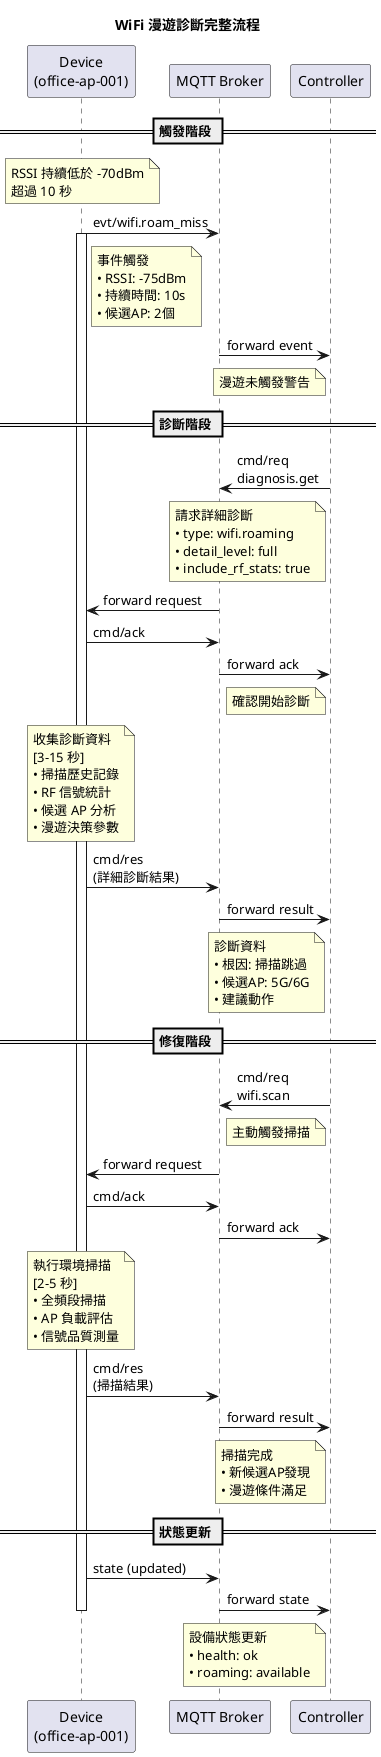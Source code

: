 @startuml
title WiFi 漫遊診斷完整流程

participant "Device\n(office-ap-001)" as D
participant "MQTT Broker" as B  
participant "Controller" as C

== 觸發階段 ==
note over D: RSSI 持續低於 -70dBm\n超過 10 秒

D -> B: evt/wifi.roam_miss
activate D
note right of D: 事件觸發\n• RSSI: -75dBm\n• 持續時間: 10s\n• 候選AP: 2個
B -> C: forward event
note left of C: 漫遊未觸發警告

== 診斷階段 ==
C -> B: cmd/req\ndiagnosis.get
note left of C: 請求詳細診斷\n• type: wifi.roaming\n• detail_level: full\n• include_rf_stats: true
B -> D: forward request

D -> B: cmd/ack
B -> C: forward ack
note left of C: 確認開始診斷

note over D: 收集診斷資料\n[3-15 秒]\n• 掃描歷史記錄\n• RF 信號統計\n• 候選 AP 分析\n• 漫遊決策參數

D -> B: cmd/res\n(詳細診斷結果)
B -> C: forward result
note left of C: 診斷資料\n• 根因: 掃描跳過\n• 候選AP: 5G/6G\n• 建議動作

== 修復階段 ==
C -> B: cmd/req\nwifi.scan
note left of C: 主動觸發掃描
B -> D: forward request

D -> B: cmd/ack
B -> C: forward ack

note over D: 執行環境掃描\n[2-5 秒]\n• 全頻段掃描\n• AP 負載評估\n• 信號品質測量

D -> B: cmd/res\n(掃描結果)
B -> C: forward result
note left of C: 掃描完成\n• 新候選AP發現\n• 漫遊條件滿足

== 狀態更新 ==
D -> B: state (updated)
B -> C: forward state
note left of C: 設備狀態更新\n• health: ok\n• roaming: available

deactivate D
@enduml
